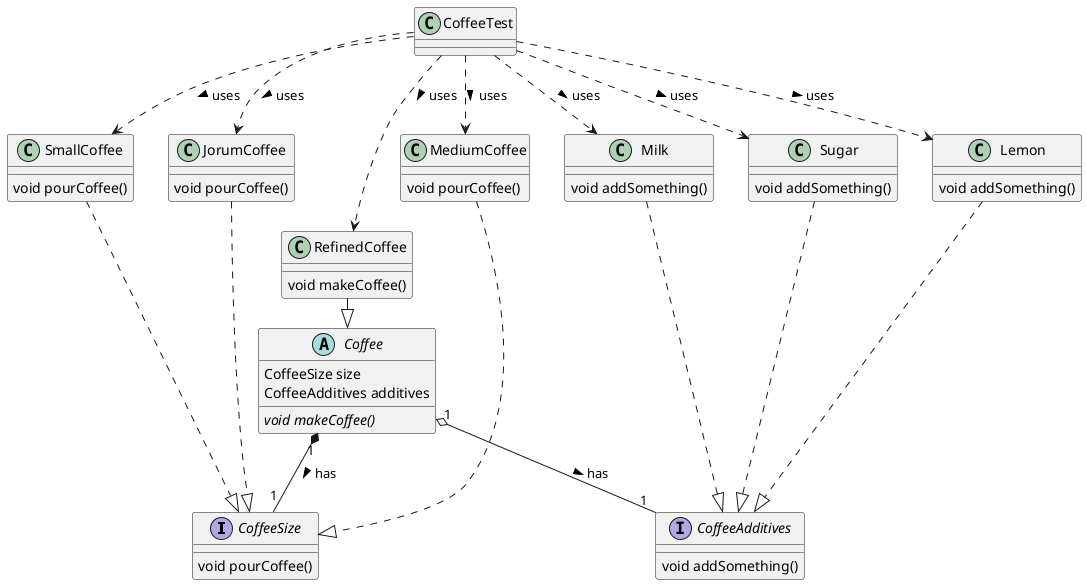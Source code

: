 @startuml

' 抽象
interface CoffeeSize {
    void pourCoffee()
}

class JorumCoffee {
    void pourCoffee()
}

class MediumCoffee {
    void pourCoffee()
}

class SmallCoffee {
    void pourCoffee()
}

' 实现
interface CoffeeAdditives {
    void addSomething()
}

class Milk {
    void addSomething()
}

class Sugar {
    void addSomething()
}

class Lemon {
    void addSomething()
}

' 抽象与实现之间的桥梁
abstract class Coffee {
    {field} CoffeeSize size
    {field} CoffeeAdditives additives
    {abstract} void makeCoffee()
}

' 细化的抽象
class RefinedCoffee {
    void makeCoffee()
}

' 测试类
class CoffeeTest {
}

' 实现关系
JorumCoffee ..-|> CoffeeSize
MediumCoffee ..-|> CoffeeSize
SmallCoffee ..-|> CoffeeSize

Milk ..-|> CoffeeAdditives
Sugar ..-|> CoffeeAdditives
Lemon ..-|> CoffeeAdditives

RefinedCoffee -|> Coffee

' 关联关系
Coffee "1" *-- "1" CoffeeSize : has >
Coffee "1" o-- "1" CoffeeAdditives : has >

' 依赖关系
CoffeeTest ..> RefinedCoffee : uses >
CoffeeTest ..> JorumCoffee : uses >
CoffeeTest ..> MediumCoffee : uses >
CoffeeTest ..> SmallCoffee : uses >
CoffeeTest ..> Milk : uses >
CoffeeTest ..> Sugar : uses >
CoffeeTest ..> Lemon : uses >

@enduml
